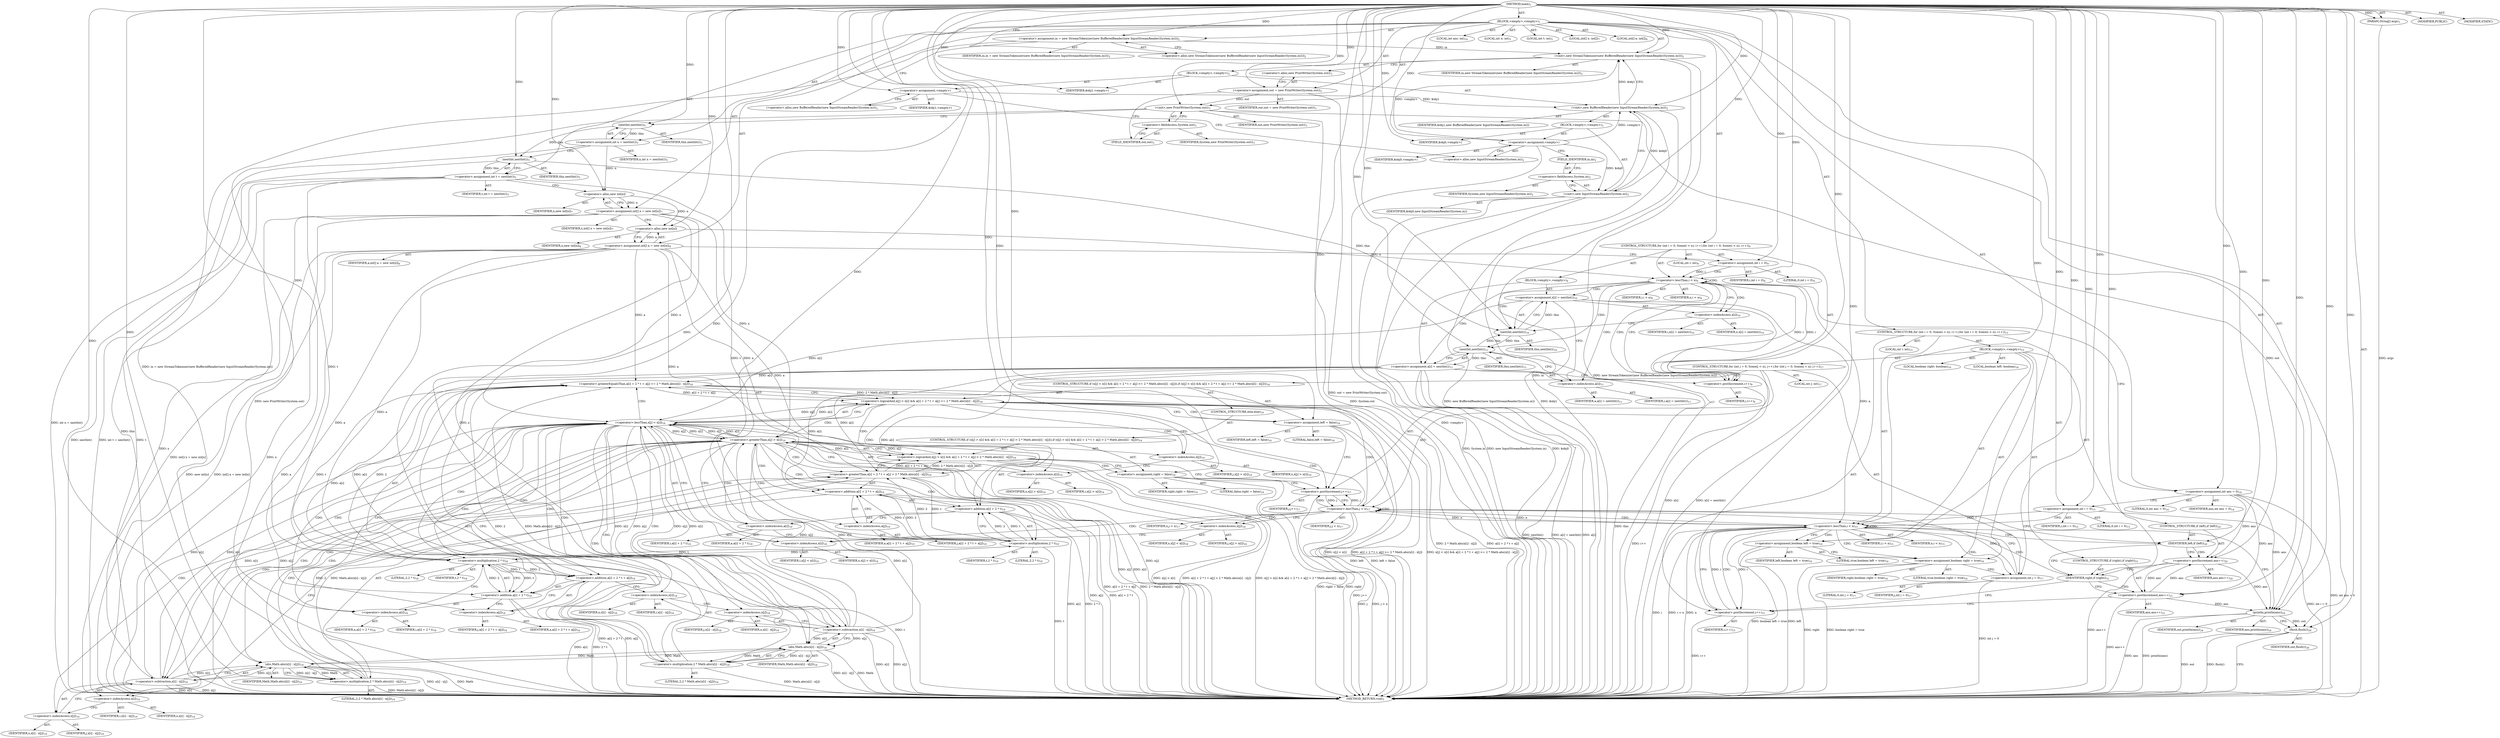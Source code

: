 digraph "main" {  
"17" [label = <(METHOD,main)<SUB>1</SUB>> ]
"18" [label = <(PARAM,String[] args)<SUB>1</SUB>> ]
"19" [label = <(BLOCK,&lt;empty&gt;,&lt;empty&gt;)<SUB>1</SUB>> ]
"20" [label = <(&lt;operator&gt;.assignment,in = new StreamTokenizer(new BufferedReader(new InputStreamReader(System.in))))<SUB>2</SUB>> ]
"21" [label = <(IDENTIFIER,in,in = new StreamTokenizer(new BufferedReader(new InputStreamReader(System.in))))<SUB>2</SUB>> ]
"22" [label = <(&lt;operator&gt;.alloc,new StreamTokenizer(new BufferedReader(new InputStreamReader(System.in))))<SUB>2</SUB>> ]
"23" [label = <(&lt;init&gt;,new StreamTokenizer(new BufferedReader(new InputStreamReader(System.in))))<SUB>2</SUB>> ]
"24" [label = <(IDENTIFIER,in,new StreamTokenizer(new BufferedReader(new InputStreamReader(System.in))))<SUB>2</SUB>> ]
"25" [label = <(BLOCK,&lt;empty&gt;,&lt;empty&gt;)<SUB>2</SUB>> ]
"26" [label = <(&lt;operator&gt;.assignment,&lt;empty&gt;)> ]
"27" [label = <(IDENTIFIER,$obj1,&lt;empty&gt;)> ]
"28" [label = <(&lt;operator&gt;.alloc,new BufferedReader(new InputStreamReader(System.in)))<SUB>2</SUB>> ]
"29" [label = <(&lt;init&gt;,new BufferedReader(new InputStreamReader(System.in)))<SUB>2</SUB>> ]
"30" [label = <(IDENTIFIER,$obj1,new BufferedReader(new InputStreamReader(System.in)))> ]
"31" [label = <(BLOCK,&lt;empty&gt;,&lt;empty&gt;)<SUB>2</SUB>> ]
"32" [label = <(&lt;operator&gt;.assignment,&lt;empty&gt;)> ]
"33" [label = <(IDENTIFIER,$obj0,&lt;empty&gt;)> ]
"34" [label = <(&lt;operator&gt;.alloc,new InputStreamReader(System.in))<SUB>2</SUB>> ]
"35" [label = <(&lt;init&gt;,new InputStreamReader(System.in))<SUB>2</SUB>> ]
"36" [label = <(IDENTIFIER,$obj0,new InputStreamReader(System.in))> ]
"37" [label = <(&lt;operator&gt;.fieldAccess,System.in)<SUB>2</SUB>> ]
"38" [label = <(IDENTIFIER,System,new InputStreamReader(System.in))<SUB>2</SUB>> ]
"39" [label = <(FIELD_IDENTIFIER,in,in)<SUB>2</SUB>> ]
"40" [label = <(IDENTIFIER,$obj0,&lt;empty&gt;)> ]
"41" [label = <(IDENTIFIER,$obj1,&lt;empty&gt;)> ]
"42" [label = <(&lt;operator&gt;.assignment,out = new PrintWriter(System.out))<SUB>3</SUB>> ]
"43" [label = <(IDENTIFIER,out,out = new PrintWriter(System.out))<SUB>3</SUB>> ]
"44" [label = <(&lt;operator&gt;.alloc,new PrintWriter(System.out))<SUB>3</SUB>> ]
"45" [label = <(&lt;init&gt;,new PrintWriter(System.out))<SUB>3</SUB>> ]
"46" [label = <(IDENTIFIER,out,new PrintWriter(System.out))<SUB>3</SUB>> ]
"47" [label = <(&lt;operator&gt;.fieldAccess,System.out)<SUB>3</SUB>> ]
"48" [label = <(IDENTIFIER,System,new PrintWriter(System.out))<SUB>3</SUB>> ]
"49" [label = <(FIELD_IDENTIFIER,out,out)<SUB>3</SUB>> ]
"50" [label = <(LOCAL,int n: int)<SUB>5</SUB>> ]
"51" [label = <(LOCAL,int t: int)<SUB>5</SUB>> ]
"52" [label = <(&lt;operator&gt;.assignment,int n = nextInt())<SUB>5</SUB>> ]
"53" [label = <(IDENTIFIER,n,int n = nextInt())<SUB>5</SUB>> ]
"54" [label = <(nextInt,nextInt())<SUB>5</SUB>> ]
"55" [label = <(IDENTIFIER,this,nextInt())<SUB>5</SUB>> ]
"56" [label = <(&lt;operator&gt;.assignment,int t = nextInt())<SUB>5</SUB>> ]
"57" [label = <(IDENTIFIER,t,int t = nextInt())<SUB>5</SUB>> ]
"58" [label = <(nextInt,nextInt())<SUB>5</SUB>> ]
"59" [label = <(IDENTIFIER,this,nextInt())<SUB>5</SUB>> ]
"60" [label = <(LOCAL,int[] x: int[])<SUB>7</SUB>> ]
"61" [label = <(&lt;operator&gt;.assignment,int[] x = new int[n])<SUB>7</SUB>> ]
"62" [label = <(IDENTIFIER,x,int[] x = new int[n])<SUB>7</SUB>> ]
"63" [label = <(&lt;operator&gt;.alloc,new int[n])> ]
"64" [label = <(IDENTIFIER,n,new int[n])<SUB>7</SUB>> ]
"65" [label = <(LOCAL,int[] a: int[])<SUB>8</SUB>> ]
"66" [label = <(&lt;operator&gt;.assignment,int[] a = new int[n])<SUB>8</SUB>> ]
"67" [label = <(IDENTIFIER,a,int[] a = new int[n])<SUB>8</SUB>> ]
"68" [label = <(&lt;operator&gt;.alloc,new int[n])> ]
"69" [label = <(IDENTIFIER,n,new int[n])<SUB>8</SUB>> ]
"70" [label = <(CONTROL_STRUCTURE,for (int i = 0; Some(i &lt; n); i++),for (int i = 0; Some(i &lt; n); i++))<SUB>9</SUB>> ]
"71" [label = <(LOCAL,int i: int)<SUB>9</SUB>> ]
"72" [label = <(&lt;operator&gt;.assignment,int i = 0)<SUB>9</SUB>> ]
"73" [label = <(IDENTIFIER,i,int i = 0)<SUB>9</SUB>> ]
"74" [label = <(LITERAL,0,int i = 0)<SUB>9</SUB>> ]
"75" [label = <(&lt;operator&gt;.lessThan,i &lt; n)<SUB>9</SUB>> ]
"76" [label = <(IDENTIFIER,i,i &lt; n)<SUB>9</SUB>> ]
"77" [label = <(IDENTIFIER,n,i &lt; n)<SUB>9</SUB>> ]
"78" [label = <(&lt;operator&gt;.postIncrement,i++)<SUB>9</SUB>> ]
"79" [label = <(IDENTIFIER,i,i++)<SUB>9</SUB>> ]
"80" [label = <(BLOCK,&lt;empty&gt;,&lt;empty&gt;)<SUB>9</SUB>> ]
"81" [label = <(&lt;operator&gt;.assignment,x[i] = nextInt())<SUB>10</SUB>> ]
"82" [label = <(&lt;operator&gt;.indexAccess,x[i])<SUB>10</SUB>> ]
"83" [label = <(IDENTIFIER,x,x[i] = nextInt())<SUB>10</SUB>> ]
"84" [label = <(IDENTIFIER,i,x[i] = nextInt())<SUB>10</SUB>> ]
"85" [label = <(nextInt,nextInt())<SUB>10</SUB>> ]
"86" [label = <(IDENTIFIER,this,nextInt())<SUB>10</SUB>> ]
"87" [label = <(&lt;operator&gt;.assignment,a[i] = nextInt())<SUB>11</SUB>> ]
"88" [label = <(&lt;operator&gt;.indexAccess,a[i])<SUB>11</SUB>> ]
"89" [label = <(IDENTIFIER,a,a[i] = nextInt())<SUB>11</SUB>> ]
"90" [label = <(IDENTIFIER,i,a[i] = nextInt())<SUB>11</SUB>> ]
"91" [label = <(nextInt,nextInt())<SUB>11</SUB>> ]
"92" [label = <(IDENTIFIER,this,nextInt())<SUB>11</SUB>> ]
"93" [label = <(LOCAL,int ans: int)<SUB>14</SUB>> ]
"94" [label = <(&lt;operator&gt;.assignment,int ans = 0)<SUB>14</SUB>> ]
"95" [label = <(IDENTIFIER,ans,int ans = 0)<SUB>14</SUB>> ]
"96" [label = <(LITERAL,0,int ans = 0)<SUB>14</SUB>> ]
"97" [label = <(CONTROL_STRUCTURE,for (int i = 0; Some(i &lt; n); i++),for (int i = 0; Some(i &lt; n); i++))<SUB>15</SUB>> ]
"98" [label = <(LOCAL,int i: int)<SUB>15</SUB>> ]
"99" [label = <(&lt;operator&gt;.assignment,int i = 0)<SUB>15</SUB>> ]
"100" [label = <(IDENTIFIER,i,int i = 0)<SUB>15</SUB>> ]
"101" [label = <(LITERAL,0,int i = 0)<SUB>15</SUB>> ]
"102" [label = <(&lt;operator&gt;.lessThan,i &lt; n)<SUB>15</SUB>> ]
"103" [label = <(IDENTIFIER,i,i &lt; n)<SUB>15</SUB>> ]
"104" [label = <(IDENTIFIER,n,i &lt; n)<SUB>15</SUB>> ]
"105" [label = <(&lt;operator&gt;.postIncrement,i++)<SUB>15</SUB>> ]
"106" [label = <(IDENTIFIER,i,i++)<SUB>15</SUB>> ]
"107" [label = <(BLOCK,&lt;empty&gt;,&lt;empty&gt;)<SUB>15</SUB>> ]
"108" [label = <(LOCAL,boolean left: boolean)<SUB>16</SUB>> ]
"109" [label = <(LOCAL,boolean right: boolean)<SUB>16</SUB>> ]
"110" [label = <(&lt;operator&gt;.assignment,boolean left = true)<SUB>16</SUB>> ]
"111" [label = <(IDENTIFIER,left,boolean left = true)<SUB>16</SUB>> ]
"112" [label = <(LITERAL,true,boolean left = true)<SUB>16</SUB>> ]
"113" [label = <(&lt;operator&gt;.assignment,boolean right = true)<SUB>16</SUB>> ]
"114" [label = <(IDENTIFIER,right,boolean right = true)<SUB>16</SUB>> ]
"115" [label = <(LITERAL,true,boolean right = true)<SUB>16</SUB>> ]
"116" [label = <(CONTROL_STRUCTURE,for (int j = 0; Some(j &lt; n); j++),for (int j = 0; Some(j &lt; n); j++))<SUB>17</SUB>> ]
"117" [label = <(LOCAL,int j: int)<SUB>17</SUB>> ]
"118" [label = <(&lt;operator&gt;.assignment,int j = 0)<SUB>17</SUB>> ]
"119" [label = <(IDENTIFIER,j,int j = 0)<SUB>17</SUB>> ]
"120" [label = <(LITERAL,0,int j = 0)<SUB>17</SUB>> ]
"121" [label = <(&lt;operator&gt;.lessThan,j &lt; n)<SUB>17</SUB>> ]
"122" [label = <(IDENTIFIER,j,j &lt; n)<SUB>17</SUB>> ]
"123" [label = <(IDENTIFIER,n,j &lt; n)<SUB>17</SUB>> ]
"124" [label = <(&lt;operator&gt;.postIncrement,j++)<SUB>17</SUB>> ]
"125" [label = <(IDENTIFIER,j,j++)<SUB>17</SUB>> ]
"126" [label = <(CONTROL_STRUCTURE,if (x[j] &lt; x[i] &amp;&amp; a[i] + 2 * t + a[j] &gt;= 2 * Math.abs(x[i] - x[j])),if (x[j] &lt; x[i] &amp;&amp; a[i] + 2 * t + a[j] &gt;= 2 * Math.abs(x[i] - x[j])))<SUB>18</SUB>> ]
"127" [label = <(&lt;operator&gt;.logicalAnd,x[j] &lt; x[i] &amp;&amp; a[i] + 2 * t + a[j] &gt;= 2 * Math.abs(x[i] - x[j]))<SUB>18</SUB>> ]
"128" [label = <(&lt;operator&gt;.lessThan,x[j] &lt; x[i])<SUB>18</SUB>> ]
"129" [label = <(&lt;operator&gt;.indexAccess,x[j])<SUB>18</SUB>> ]
"130" [label = <(IDENTIFIER,x,x[j] &lt; x[i])<SUB>18</SUB>> ]
"131" [label = <(IDENTIFIER,j,x[j] &lt; x[i])<SUB>18</SUB>> ]
"132" [label = <(&lt;operator&gt;.indexAccess,x[i])<SUB>18</SUB>> ]
"133" [label = <(IDENTIFIER,x,x[j] &lt; x[i])<SUB>18</SUB>> ]
"134" [label = <(IDENTIFIER,i,x[j] &lt; x[i])<SUB>18</SUB>> ]
"135" [label = <(&lt;operator&gt;.greaterEqualsThan,a[i] + 2 * t + a[j] &gt;= 2 * Math.abs(x[i] - x[j]))<SUB>18</SUB>> ]
"136" [label = <(&lt;operator&gt;.addition,a[i] + 2 * t + a[j])<SUB>18</SUB>> ]
"137" [label = <(&lt;operator&gt;.addition,a[i] + 2 * t)<SUB>18</SUB>> ]
"138" [label = <(&lt;operator&gt;.indexAccess,a[i])<SUB>18</SUB>> ]
"139" [label = <(IDENTIFIER,a,a[i] + 2 * t)<SUB>18</SUB>> ]
"140" [label = <(IDENTIFIER,i,a[i] + 2 * t)<SUB>18</SUB>> ]
"141" [label = <(&lt;operator&gt;.multiplication,2 * t)<SUB>18</SUB>> ]
"142" [label = <(LITERAL,2,2 * t)<SUB>18</SUB>> ]
"143" [label = <(IDENTIFIER,t,2 * t)<SUB>18</SUB>> ]
"144" [label = <(&lt;operator&gt;.indexAccess,a[j])<SUB>18</SUB>> ]
"145" [label = <(IDENTIFIER,a,a[i] + 2 * t + a[j])<SUB>18</SUB>> ]
"146" [label = <(IDENTIFIER,j,a[i] + 2 * t + a[j])<SUB>18</SUB>> ]
"147" [label = <(&lt;operator&gt;.multiplication,2 * Math.abs(x[i] - x[j]))<SUB>18</SUB>> ]
"148" [label = <(LITERAL,2,2 * Math.abs(x[i] - x[j]))<SUB>18</SUB>> ]
"149" [label = <(abs,Math.abs(x[i] - x[j]))<SUB>18</SUB>> ]
"150" [label = <(IDENTIFIER,Math,Math.abs(x[i] - x[j]))<SUB>18</SUB>> ]
"151" [label = <(&lt;operator&gt;.subtraction,x[i] - x[j])<SUB>18</SUB>> ]
"152" [label = <(&lt;operator&gt;.indexAccess,x[i])<SUB>18</SUB>> ]
"153" [label = <(IDENTIFIER,x,x[i] - x[j])<SUB>18</SUB>> ]
"154" [label = <(IDENTIFIER,i,x[i] - x[j])<SUB>18</SUB>> ]
"155" [label = <(&lt;operator&gt;.indexAccess,x[j])<SUB>18</SUB>> ]
"156" [label = <(IDENTIFIER,x,x[i] - x[j])<SUB>18</SUB>> ]
"157" [label = <(IDENTIFIER,j,x[i] - x[j])<SUB>18</SUB>> ]
"158" [label = <(&lt;operator&gt;.assignment,left = false)<SUB>18</SUB>> ]
"159" [label = <(IDENTIFIER,left,left = false)<SUB>18</SUB>> ]
"160" [label = <(LITERAL,false,left = false)<SUB>18</SUB>> ]
"161" [label = <(CONTROL_STRUCTURE,else,else)<SUB>19</SUB>> ]
"162" [label = <(CONTROL_STRUCTURE,if (x[j] &gt; x[i] &amp;&amp; a[i] + 2 * t + a[j] &gt; 2 * Math.abs(x[i] - x[j])),if (x[j] &gt; x[i] &amp;&amp; a[i] + 2 * t + a[j] &gt; 2 * Math.abs(x[i] - x[j])))<SUB>19</SUB>> ]
"163" [label = <(&lt;operator&gt;.logicalAnd,x[j] &gt; x[i] &amp;&amp; a[i] + 2 * t + a[j] &gt; 2 * Math.abs(x[i] - x[j]))<SUB>19</SUB>> ]
"164" [label = <(&lt;operator&gt;.greaterThan,x[j] &gt; x[i])<SUB>19</SUB>> ]
"165" [label = <(&lt;operator&gt;.indexAccess,x[j])<SUB>19</SUB>> ]
"166" [label = <(IDENTIFIER,x,x[j] &gt; x[i])<SUB>19</SUB>> ]
"167" [label = <(IDENTIFIER,j,x[j] &gt; x[i])<SUB>19</SUB>> ]
"168" [label = <(&lt;operator&gt;.indexAccess,x[i])<SUB>19</SUB>> ]
"169" [label = <(IDENTIFIER,x,x[j] &gt; x[i])<SUB>19</SUB>> ]
"170" [label = <(IDENTIFIER,i,x[j] &gt; x[i])<SUB>19</SUB>> ]
"171" [label = <(&lt;operator&gt;.greaterThan,a[i] + 2 * t + a[j] &gt; 2 * Math.abs(x[i] - x[j]))<SUB>19</SUB>> ]
"172" [label = <(&lt;operator&gt;.addition,a[i] + 2 * t + a[j])<SUB>19</SUB>> ]
"173" [label = <(&lt;operator&gt;.addition,a[i] + 2 * t)<SUB>19</SUB>> ]
"174" [label = <(&lt;operator&gt;.indexAccess,a[i])<SUB>19</SUB>> ]
"175" [label = <(IDENTIFIER,a,a[i] + 2 * t)<SUB>19</SUB>> ]
"176" [label = <(IDENTIFIER,i,a[i] + 2 * t)<SUB>19</SUB>> ]
"177" [label = <(&lt;operator&gt;.multiplication,2 * t)<SUB>19</SUB>> ]
"178" [label = <(LITERAL,2,2 * t)<SUB>19</SUB>> ]
"179" [label = <(IDENTIFIER,t,2 * t)<SUB>19</SUB>> ]
"180" [label = <(&lt;operator&gt;.indexAccess,a[j])<SUB>19</SUB>> ]
"181" [label = <(IDENTIFIER,a,a[i] + 2 * t + a[j])<SUB>19</SUB>> ]
"182" [label = <(IDENTIFIER,j,a[i] + 2 * t + a[j])<SUB>19</SUB>> ]
"183" [label = <(&lt;operator&gt;.multiplication,2 * Math.abs(x[i] - x[j]))<SUB>19</SUB>> ]
"184" [label = <(LITERAL,2,2 * Math.abs(x[i] - x[j]))<SUB>19</SUB>> ]
"185" [label = <(abs,Math.abs(x[i] - x[j]))<SUB>19</SUB>> ]
"186" [label = <(IDENTIFIER,Math,Math.abs(x[i] - x[j]))<SUB>19</SUB>> ]
"187" [label = <(&lt;operator&gt;.subtraction,x[i] - x[j])<SUB>19</SUB>> ]
"188" [label = <(&lt;operator&gt;.indexAccess,x[i])<SUB>19</SUB>> ]
"189" [label = <(IDENTIFIER,x,x[i] - x[j])<SUB>19</SUB>> ]
"190" [label = <(IDENTIFIER,i,x[i] - x[j])<SUB>19</SUB>> ]
"191" [label = <(&lt;operator&gt;.indexAccess,x[j])<SUB>19</SUB>> ]
"192" [label = <(IDENTIFIER,x,x[i] - x[j])<SUB>19</SUB>> ]
"193" [label = <(IDENTIFIER,j,x[i] - x[j])<SUB>19</SUB>> ]
"194" [label = <(&lt;operator&gt;.assignment,right = false)<SUB>19</SUB>> ]
"195" [label = <(IDENTIFIER,right,right = false)<SUB>19</SUB>> ]
"196" [label = <(LITERAL,false,right = false)<SUB>19</SUB>> ]
"197" [label = <(CONTROL_STRUCTURE,if (left),if (left))<SUB>20</SUB>> ]
"198" [label = <(IDENTIFIER,left,if (left))<SUB>20</SUB>> ]
"199" [label = <(&lt;operator&gt;.postIncrement,ans++)<SUB>20</SUB>> ]
"200" [label = <(IDENTIFIER,ans,ans++)<SUB>20</SUB>> ]
"201" [label = <(CONTROL_STRUCTURE,if (right),if (right))<SUB>21</SUB>> ]
"202" [label = <(IDENTIFIER,right,if (right))<SUB>21</SUB>> ]
"203" [label = <(&lt;operator&gt;.postIncrement,ans++)<SUB>21</SUB>> ]
"204" [label = <(IDENTIFIER,ans,ans++)<SUB>21</SUB>> ]
"205" [label = <(println,println(ans))<SUB>24</SUB>> ]
"206" [label = <(IDENTIFIER,out,println(ans))<SUB>24</SUB>> ]
"207" [label = <(IDENTIFIER,ans,println(ans))<SUB>24</SUB>> ]
"208" [label = <(flush,flush())<SUB>26</SUB>> ]
"209" [label = <(IDENTIFIER,out,flush())<SUB>26</SUB>> ]
"210" [label = <(MODIFIER,PUBLIC)> ]
"211" [label = <(MODIFIER,STATIC)> ]
"212" [label = <(METHOD_RETURN,void)<SUB>1</SUB>> ]
  "17" -> "18"  [ label = "AST: "] 
  "17" -> "19"  [ label = "AST: "] 
  "17" -> "210"  [ label = "AST: "] 
  "17" -> "211"  [ label = "AST: "] 
  "17" -> "212"  [ label = "AST: "] 
  "19" -> "20"  [ label = "AST: "] 
  "19" -> "23"  [ label = "AST: "] 
  "19" -> "42"  [ label = "AST: "] 
  "19" -> "45"  [ label = "AST: "] 
  "19" -> "50"  [ label = "AST: "] 
  "19" -> "51"  [ label = "AST: "] 
  "19" -> "52"  [ label = "AST: "] 
  "19" -> "56"  [ label = "AST: "] 
  "19" -> "60"  [ label = "AST: "] 
  "19" -> "61"  [ label = "AST: "] 
  "19" -> "65"  [ label = "AST: "] 
  "19" -> "66"  [ label = "AST: "] 
  "19" -> "70"  [ label = "AST: "] 
  "19" -> "93"  [ label = "AST: "] 
  "19" -> "94"  [ label = "AST: "] 
  "19" -> "97"  [ label = "AST: "] 
  "19" -> "205"  [ label = "AST: "] 
  "19" -> "208"  [ label = "AST: "] 
  "20" -> "21"  [ label = "AST: "] 
  "20" -> "22"  [ label = "AST: "] 
  "23" -> "24"  [ label = "AST: "] 
  "23" -> "25"  [ label = "AST: "] 
  "25" -> "26"  [ label = "AST: "] 
  "25" -> "29"  [ label = "AST: "] 
  "25" -> "41"  [ label = "AST: "] 
  "26" -> "27"  [ label = "AST: "] 
  "26" -> "28"  [ label = "AST: "] 
  "29" -> "30"  [ label = "AST: "] 
  "29" -> "31"  [ label = "AST: "] 
  "31" -> "32"  [ label = "AST: "] 
  "31" -> "35"  [ label = "AST: "] 
  "31" -> "40"  [ label = "AST: "] 
  "32" -> "33"  [ label = "AST: "] 
  "32" -> "34"  [ label = "AST: "] 
  "35" -> "36"  [ label = "AST: "] 
  "35" -> "37"  [ label = "AST: "] 
  "37" -> "38"  [ label = "AST: "] 
  "37" -> "39"  [ label = "AST: "] 
  "42" -> "43"  [ label = "AST: "] 
  "42" -> "44"  [ label = "AST: "] 
  "45" -> "46"  [ label = "AST: "] 
  "45" -> "47"  [ label = "AST: "] 
  "47" -> "48"  [ label = "AST: "] 
  "47" -> "49"  [ label = "AST: "] 
  "52" -> "53"  [ label = "AST: "] 
  "52" -> "54"  [ label = "AST: "] 
  "54" -> "55"  [ label = "AST: "] 
  "56" -> "57"  [ label = "AST: "] 
  "56" -> "58"  [ label = "AST: "] 
  "58" -> "59"  [ label = "AST: "] 
  "61" -> "62"  [ label = "AST: "] 
  "61" -> "63"  [ label = "AST: "] 
  "63" -> "64"  [ label = "AST: "] 
  "66" -> "67"  [ label = "AST: "] 
  "66" -> "68"  [ label = "AST: "] 
  "68" -> "69"  [ label = "AST: "] 
  "70" -> "71"  [ label = "AST: "] 
  "70" -> "72"  [ label = "AST: "] 
  "70" -> "75"  [ label = "AST: "] 
  "70" -> "78"  [ label = "AST: "] 
  "70" -> "80"  [ label = "AST: "] 
  "72" -> "73"  [ label = "AST: "] 
  "72" -> "74"  [ label = "AST: "] 
  "75" -> "76"  [ label = "AST: "] 
  "75" -> "77"  [ label = "AST: "] 
  "78" -> "79"  [ label = "AST: "] 
  "80" -> "81"  [ label = "AST: "] 
  "80" -> "87"  [ label = "AST: "] 
  "81" -> "82"  [ label = "AST: "] 
  "81" -> "85"  [ label = "AST: "] 
  "82" -> "83"  [ label = "AST: "] 
  "82" -> "84"  [ label = "AST: "] 
  "85" -> "86"  [ label = "AST: "] 
  "87" -> "88"  [ label = "AST: "] 
  "87" -> "91"  [ label = "AST: "] 
  "88" -> "89"  [ label = "AST: "] 
  "88" -> "90"  [ label = "AST: "] 
  "91" -> "92"  [ label = "AST: "] 
  "94" -> "95"  [ label = "AST: "] 
  "94" -> "96"  [ label = "AST: "] 
  "97" -> "98"  [ label = "AST: "] 
  "97" -> "99"  [ label = "AST: "] 
  "97" -> "102"  [ label = "AST: "] 
  "97" -> "105"  [ label = "AST: "] 
  "97" -> "107"  [ label = "AST: "] 
  "99" -> "100"  [ label = "AST: "] 
  "99" -> "101"  [ label = "AST: "] 
  "102" -> "103"  [ label = "AST: "] 
  "102" -> "104"  [ label = "AST: "] 
  "105" -> "106"  [ label = "AST: "] 
  "107" -> "108"  [ label = "AST: "] 
  "107" -> "109"  [ label = "AST: "] 
  "107" -> "110"  [ label = "AST: "] 
  "107" -> "113"  [ label = "AST: "] 
  "107" -> "116"  [ label = "AST: "] 
  "107" -> "197"  [ label = "AST: "] 
  "107" -> "201"  [ label = "AST: "] 
  "110" -> "111"  [ label = "AST: "] 
  "110" -> "112"  [ label = "AST: "] 
  "113" -> "114"  [ label = "AST: "] 
  "113" -> "115"  [ label = "AST: "] 
  "116" -> "117"  [ label = "AST: "] 
  "116" -> "118"  [ label = "AST: "] 
  "116" -> "121"  [ label = "AST: "] 
  "116" -> "124"  [ label = "AST: "] 
  "116" -> "126"  [ label = "AST: "] 
  "118" -> "119"  [ label = "AST: "] 
  "118" -> "120"  [ label = "AST: "] 
  "121" -> "122"  [ label = "AST: "] 
  "121" -> "123"  [ label = "AST: "] 
  "124" -> "125"  [ label = "AST: "] 
  "126" -> "127"  [ label = "AST: "] 
  "126" -> "158"  [ label = "AST: "] 
  "126" -> "161"  [ label = "AST: "] 
  "127" -> "128"  [ label = "AST: "] 
  "127" -> "135"  [ label = "AST: "] 
  "128" -> "129"  [ label = "AST: "] 
  "128" -> "132"  [ label = "AST: "] 
  "129" -> "130"  [ label = "AST: "] 
  "129" -> "131"  [ label = "AST: "] 
  "132" -> "133"  [ label = "AST: "] 
  "132" -> "134"  [ label = "AST: "] 
  "135" -> "136"  [ label = "AST: "] 
  "135" -> "147"  [ label = "AST: "] 
  "136" -> "137"  [ label = "AST: "] 
  "136" -> "144"  [ label = "AST: "] 
  "137" -> "138"  [ label = "AST: "] 
  "137" -> "141"  [ label = "AST: "] 
  "138" -> "139"  [ label = "AST: "] 
  "138" -> "140"  [ label = "AST: "] 
  "141" -> "142"  [ label = "AST: "] 
  "141" -> "143"  [ label = "AST: "] 
  "144" -> "145"  [ label = "AST: "] 
  "144" -> "146"  [ label = "AST: "] 
  "147" -> "148"  [ label = "AST: "] 
  "147" -> "149"  [ label = "AST: "] 
  "149" -> "150"  [ label = "AST: "] 
  "149" -> "151"  [ label = "AST: "] 
  "151" -> "152"  [ label = "AST: "] 
  "151" -> "155"  [ label = "AST: "] 
  "152" -> "153"  [ label = "AST: "] 
  "152" -> "154"  [ label = "AST: "] 
  "155" -> "156"  [ label = "AST: "] 
  "155" -> "157"  [ label = "AST: "] 
  "158" -> "159"  [ label = "AST: "] 
  "158" -> "160"  [ label = "AST: "] 
  "161" -> "162"  [ label = "AST: "] 
  "162" -> "163"  [ label = "AST: "] 
  "162" -> "194"  [ label = "AST: "] 
  "163" -> "164"  [ label = "AST: "] 
  "163" -> "171"  [ label = "AST: "] 
  "164" -> "165"  [ label = "AST: "] 
  "164" -> "168"  [ label = "AST: "] 
  "165" -> "166"  [ label = "AST: "] 
  "165" -> "167"  [ label = "AST: "] 
  "168" -> "169"  [ label = "AST: "] 
  "168" -> "170"  [ label = "AST: "] 
  "171" -> "172"  [ label = "AST: "] 
  "171" -> "183"  [ label = "AST: "] 
  "172" -> "173"  [ label = "AST: "] 
  "172" -> "180"  [ label = "AST: "] 
  "173" -> "174"  [ label = "AST: "] 
  "173" -> "177"  [ label = "AST: "] 
  "174" -> "175"  [ label = "AST: "] 
  "174" -> "176"  [ label = "AST: "] 
  "177" -> "178"  [ label = "AST: "] 
  "177" -> "179"  [ label = "AST: "] 
  "180" -> "181"  [ label = "AST: "] 
  "180" -> "182"  [ label = "AST: "] 
  "183" -> "184"  [ label = "AST: "] 
  "183" -> "185"  [ label = "AST: "] 
  "185" -> "186"  [ label = "AST: "] 
  "185" -> "187"  [ label = "AST: "] 
  "187" -> "188"  [ label = "AST: "] 
  "187" -> "191"  [ label = "AST: "] 
  "188" -> "189"  [ label = "AST: "] 
  "188" -> "190"  [ label = "AST: "] 
  "191" -> "192"  [ label = "AST: "] 
  "191" -> "193"  [ label = "AST: "] 
  "194" -> "195"  [ label = "AST: "] 
  "194" -> "196"  [ label = "AST: "] 
  "197" -> "198"  [ label = "AST: "] 
  "197" -> "199"  [ label = "AST: "] 
  "199" -> "200"  [ label = "AST: "] 
  "201" -> "202"  [ label = "AST: "] 
  "201" -> "203"  [ label = "AST: "] 
  "203" -> "204"  [ label = "AST: "] 
  "205" -> "206"  [ label = "AST: "] 
  "205" -> "207"  [ label = "AST: "] 
  "208" -> "209"  [ label = "AST: "] 
  "20" -> "28"  [ label = "CFG: "] 
  "23" -> "44"  [ label = "CFG: "] 
  "42" -> "49"  [ label = "CFG: "] 
  "45" -> "54"  [ label = "CFG: "] 
  "52" -> "58"  [ label = "CFG: "] 
  "56" -> "63"  [ label = "CFG: "] 
  "61" -> "68"  [ label = "CFG: "] 
  "66" -> "72"  [ label = "CFG: "] 
  "94" -> "99"  [ label = "CFG: "] 
  "205" -> "208"  [ label = "CFG: "] 
  "208" -> "212"  [ label = "CFG: "] 
  "22" -> "20"  [ label = "CFG: "] 
  "44" -> "42"  [ label = "CFG: "] 
  "47" -> "45"  [ label = "CFG: "] 
  "54" -> "52"  [ label = "CFG: "] 
  "58" -> "56"  [ label = "CFG: "] 
  "63" -> "61"  [ label = "CFG: "] 
  "68" -> "66"  [ label = "CFG: "] 
  "72" -> "75"  [ label = "CFG: "] 
  "75" -> "82"  [ label = "CFG: "] 
  "75" -> "94"  [ label = "CFG: "] 
  "78" -> "75"  [ label = "CFG: "] 
  "99" -> "102"  [ label = "CFG: "] 
  "102" -> "110"  [ label = "CFG: "] 
  "102" -> "205"  [ label = "CFG: "] 
  "105" -> "102"  [ label = "CFG: "] 
  "26" -> "34"  [ label = "CFG: "] 
  "29" -> "23"  [ label = "CFG: "] 
  "49" -> "47"  [ label = "CFG: "] 
  "81" -> "88"  [ label = "CFG: "] 
  "87" -> "78"  [ label = "CFG: "] 
  "110" -> "113"  [ label = "CFG: "] 
  "113" -> "118"  [ label = "CFG: "] 
  "28" -> "26"  [ label = "CFG: "] 
  "82" -> "85"  [ label = "CFG: "] 
  "85" -> "81"  [ label = "CFG: "] 
  "88" -> "91"  [ label = "CFG: "] 
  "91" -> "87"  [ label = "CFG: "] 
  "118" -> "121"  [ label = "CFG: "] 
  "121" -> "198"  [ label = "CFG: "] 
  "121" -> "129"  [ label = "CFG: "] 
  "124" -> "121"  [ label = "CFG: "] 
  "198" -> "202"  [ label = "CFG: "] 
  "198" -> "199"  [ label = "CFG: "] 
  "199" -> "202"  [ label = "CFG: "] 
  "202" -> "203"  [ label = "CFG: "] 
  "202" -> "105"  [ label = "CFG: "] 
  "203" -> "105"  [ label = "CFG: "] 
  "32" -> "39"  [ label = "CFG: "] 
  "35" -> "29"  [ label = "CFG: "] 
  "127" -> "158"  [ label = "CFG: "] 
  "127" -> "165"  [ label = "CFG: "] 
  "158" -> "124"  [ label = "CFG: "] 
  "34" -> "32"  [ label = "CFG: "] 
  "37" -> "35"  [ label = "CFG: "] 
  "128" -> "127"  [ label = "CFG: "] 
  "128" -> "138"  [ label = "CFG: "] 
  "135" -> "127"  [ label = "CFG: "] 
  "39" -> "37"  [ label = "CFG: "] 
  "129" -> "132"  [ label = "CFG: "] 
  "132" -> "128"  [ label = "CFG: "] 
  "136" -> "152"  [ label = "CFG: "] 
  "147" -> "135"  [ label = "CFG: "] 
  "163" -> "194"  [ label = "CFG: "] 
  "163" -> "124"  [ label = "CFG: "] 
  "194" -> "124"  [ label = "CFG: "] 
  "137" -> "144"  [ label = "CFG: "] 
  "144" -> "136"  [ label = "CFG: "] 
  "149" -> "147"  [ label = "CFG: "] 
  "164" -> "163"  [ label = "CFG: "] 
  "164" -> "174"  [ label = "CFG: "] 
  "171" -> "163"  [ label = "CFG: "] 
  "138" -> "141"  [ label = "CFG: "] 
  "141" -> "137"  [ label = "CFG: "] 
  "151" -> "149"  [ label = "CFG: "] 
  "165" -> "168"  [ label = "CFG: "] 
  "168" -> "164"  [ label = "CFG: "] 
  "172" -> "188"  [ label = "CFG: "] 
  "183" -> "171"  [ label = "CFG: "] 
  "152" -> "155"  [ label = "CFG: "] 
  "155" -> "151"  [ label = "CFG: "] 
  "173" -> "180"  [ label = "CFG: "] 
  "180" -> "172"  [ label = "CFG: "] 
  "185" -> "183"  [ label = "CFG: "] 
  "174" -> "177"  [ label = "CFG: "] 
  "177" -> "173"  [ label = "CFG: "] 
  "187" -> "185"  [ label = "CFG: "] 
  "188" -> "191"  [ label = "CFG: "] 
  "191" -> "187"  [ label = "CFG: "] 
  "17" -> "22"  [ label = "CFG: "] 
  "18" -> "212"  [ label = "DDG: args"] 
  "20" -> "212"  [ label = "DDG: in = new StreamTokenizer(new BufferedReader(new InputStreamReader(System.in)))"] 
  "23" -> "212"  [ label = "DDG: in"] 
  "29" -> "212"  [ label = "DDG: $obj1"] 
  "32" -> "212"  [ label = "DDG: &lt;empty&gt;"] 
  "35" -> "212"  [ label = "DDG: $obj0"] 
  "35" -> "212"  [ label = "DDG: System.in"] 
  "35" -> "212"  [ label = "DDG: new InputStreamReader(System.in)"] 
  "29" -> "212"  [ label = "DDG: new BufferedReader(new InputStreamReader(System.in))"] 
  "23" -> "212"  [ label = "DDG: new StreamTokenizer(new BufferedReader(new InputStreamReader(System.in)))"] 
  "42" -> "212"  [ label = "DDG: out = new PrintWriter(System.out)"] 
  "45" -> "212"  [ label = "DDG: System.out"] 
  "45" -> "212"  [ label = "DDG: new PrintWriter(System.out)"] 
  "52" -> "212"  [ label = "DDG: int n = nextInt()"] 
  "56" -> "212"  [ label = "DDG: t"] 
  "58" -> "212"  [ label = "DDG: this"] 
  "56" -> "212"  [ label = "DDG: nextInt()"] 
  "56" -> "212"  [ label = "DDG: int t = nextInt()"] 
  "61" -> "212"  [ label = "DDG: x"] 
  "61" -> "212"  [ label = "DDG: int[] x = new int[n]"] 
  "66" -> "212"  [ label = "DDG: a"] 
  "66" -> "212"  [ label = "DDG: new int[n]"] 
  "66" -> "212"  [ label = "DDG: int[] a = new int[n]"] 
  "94" -> "212"  [ label = "DDG: int ans = 0"] 
  "99" -> "212"  [ label = "DDG: int i = 0"] 
  "102" -> "212"  [ label = "DDG: i"] 
  "102" -> "212"  [ label = "DDG: n"] 
  "102" -> "212"  [ label = "DDG: i &lt; n"] 
  "205" -> "212"  [ label = "DDG: ans"] 
  "205" -> "212"  [ label = "DDG: println(ans)"] 
  "208" -> "212"  [ label = "DDG: out"] 
  "208" -> "212"  [ label = "DDG: flush()"] 
  "110" -> "212"  [ label = "DDG: left"] 
  "110" -> "212"  [ label = "DDG: boolean left = true"] 
  "113" -> "212"  [ label = "DDG: right"] 
  "113" -> "212"  [ label = "DDG: boolean right = true"] 
  "118" -> "212"  [ label = "DDG: int j = 0"] 
  "121" -> "212"  [ label = "DDG: j"] 
  "121" -> "212"  [ label = "DDG: j &lt; n"] 
  "199" -> "212"  [ label = "DDG: ans++"] 
  "203" -> "212"  [ label = "DDG: ans++"] 
  "105" -> "212"  [ label = "DDG: i++"] 
  "128" -> "212"  [ label = "DDG: x[j]"] 
  "128" -> "212"  [ label = "DDG: x[i]"] 
  "127" -> "212"  [ label = "DDG: x[j] &lt; x[i]"] 
  "137" -> "212"  [ label = "DDG: a[i]"] 
  "141" -> "212"  [ label = "DDG: t"] 
  "137" -> "212"  [ label = "DDG: 2 * t"] 
  "136" -> "212"  [ label = "DDG: a[i] + 2 * t"] 
  "136" -> "212"  [ label = "DDG: a[j]"] 
  "135" -> "212"  [ label = "DDG: a[i] + 2 * t + a[j]"] 
  "149" -> "212"  [ label = "DDG: Math"] 
  "151" -> "212"  [ label = "DDG: x[i]"] 
  "151" -> "212"  [ label = "DDG: x[j]"] 
  "149" -> "212"  [ label = "DDG: x[i] - x[j]"] 
  "147" -> "212"  [ label = "DDG: Math.abs(x[i] - x[j])"] 
  "135" -> "212"  [ label = "DDG: 2 * Math.abs(x[i] - x[j])"] 
  "127" -> "212"  [ label = "DDG: a[i] + 2 * t + a[j] &gt;= 2 * Math.abs(x[i] - x[j])"] 
  "127" -> "212"  [ label = "DDG: x[j] &lt; x[i] &amp;&amp; a[i] + 2 * t + a[j] &gt;= 2 * Math.abs(x[i] - x[j])"] 
  "164" -> "212"  [ label = "DDG: x[j]"] 
  "164" -> "212"  [ label = "DDG: x[i]"] 
  "163" -> "212"  [ label = "DDG: x[j] &gt; x[i]"] 
  "173" -> "212"  [ label = "DDG: a[i]"] 
  "177" -> "212"  [ label = "DDG: t"] 
  "173" -> "212"  [ label = "DDG: 2 * t"] 
  "172" -> "212"  [ label = "DDG: a[i] + 2 * t"] 
  "172" -> "212"  [ label = "DDG: a[j]"] 
  "171" -> "212"  [ label = "DDG: a[i] + 2 * t + a[j]"] 
  "185" -> "212"  [ label = "DDG: Math"] 
  "187" -> "212"  [ label = "DDG: x[i]"] 
  "187" -> "212"  [ label = "DDG: x[j]"] 
  "185" -> "212"  [ label = "DDG: x[i] - x[j]"] 
  "183" -> "212"  [ label = "DDG: Math.abs(x[i] - x[j])"] 
  "171" -> "212"  [ label = "DDG: 2 * Math.abs(x[i] - x[j])"] 
  "163" -> "212"  [ label = "DDG: a[i] + 2 * t + a[j] &gt; 2 * Math.abs(x[i] - x[j])"] 
  "163" -> "212"  [ label = "DDG: x[j] &gt; x[i] &amp;&amp; a[i] + 2 * t + a[j] &gt; 2 * Math.abs(x[i] - x[j])"] 
  "194" -> "212"  [ label = "DDG: right"] 
  "194" -> "212"  [ label = "DDG: right = false"] 
  "158" -> "212"  [ label = "DDG: left"] 
  "158" -> "212"  [ label = "DDG: left = false"] 
  "124" -> "212"  [ label = "DDG: j++"] 
  "81" -> "212"  [ label = "DDG: x[i]"] 
  "81" -> "212"  [ label = "DDG: x[i] = nextInt()"] 
  "87" -> "212"  [ label = "DDG: a[i]"] 
  "91" -> "212"  [ label = "DDG: this"] 
  "87" -> "212"  [ label = "DDG: nextInt()"] 
  "87" -> "212"  [ label = "DDG: a[i] = nextInt()"] 
  "78" -> "212"  [ label = "DDG: i++"] 
  "17" -> "18"  [ label = "DDG: "] 
  "17" -> "20"  [ label = "DDG: "] 
  "17" -> "42"  [ label = "DDG: "] 
  "54" -> "52"  [ label = "DDG: this"] 
  "58" -> "56"  [ label = "DDG: this"] 
  "63" -> "61"  [ label = "DDG: n"] 
  "68" -> "66"  [ label = "DDG: n"] 
  "17" -> "94"  [ label = "DDG: "] 
  "20" -> "23"  [ label = "DDG: in"] 
  "17" -> "23"  [ label = "DDG: "] 
  "32" -> "23"  [ label = "DDG: &lt;empty&gt;"] 
  "29" -> "23"  [ label = "DDG: $obj1"] 
  "42" -> "45"  [ label = "DDG: out"] 
  "17" -> "45"  [ label = "DDG: "] 
  "17" -> "72"  [ label = "DDG: "] 
  "17" -> "99"  [ label = "DDG: "] 
  "45" -> "205"  [ label = "DDG: out"] 
  "17" -> "205"  [ label = "DDG: "] 
  "94" -> "205"  [ label = "DDG: ans"] 
  "199" -> "205"  [ label = "DDG: ans"] 
  "203" -> "205"  [ label = "DDG: ans"] 
  "205" -> "208"  [ label = "DDG: out"] 
  "17" -> "208"  [ label = "DDG: "] 
  "17" -> "26"  [ label = "DDG: "] 
  "17" -> "41"  [ label = "DDG: "] 
  "17" -> "54"  [ label = "DDG: "] 
  "54" -> "58"  [ label = "DDG: this"] 
  "17" -> "58"  [ label = "DDG: "] 
  "52" -> "63"  [ label = "DDG: n"] 
  "17" -> "63"  [ label = "DDG: "] 
  "63" -> "68"  [ label = "DDG: n"] 
  "17" -> "68"  [ label = "DDG: "] 
  "72" -> "75"  [ label = "DDG: i"] 
  "78" -> "75"  [ label = "DDG: i"] 
  "17" -> "75"  [ label = "DDG: "] 
  "68" -> "75"  [ label = "DDG: n"] 
  "75" -> "78"  [ label = "DDG: i"] 
  "17" -> "78"  [ label = "DDG: "] 
  "85" -> "81"  [ label = "DDG: this"] 
  "91" -> "87"  [ label = "DDG: this"] 
  "99" -> "102"  [ label = "DDG: i"] 
  "105" -> "102"  [ label = "DDG: i"] 
  "17" -> "102"  [ label = "DDG: "] 
  "75" -> "102"  [ label = "DDG: n"] 
  "121" -> "102"  [ label = "DDG: n"] 
  "102" -> "105"  [ label = "DDG: i"] 
  "17" -> "105"  [ label = "DDG: "] 
  "17" -> "110"  [ label = "DDG: "] 
  "17" -> "113"  [ label = "DDG: "] 
  "26" -> "29"  [ label = "DDG: $obj1"] 
  "17" -> "29"  [ label = "DDG: "] 
  "32" -> "29"  [ label = "DDG: &lt;empty&gt;"] 
  "35" -> "29"  [ label = "DDG: $obj0"] 
  "17" -> "118"  [ label = "DDG: "] 
  "17" -> "198"  [ label = "DDG: "] 
  "17" -> "202"  [ label = "DDG: "] 
  "17" -> "32"  [ label = "DDG: "] 
  "17" -> "40"  [ label = "DDG: "] 
  "58" -> "85"  [ label = "DDG: this"] 
  "91" -> "85"  [ label = "DDG: this"] 
  "17" -> "85"  [ label = "DDG: "] 
  "85" -> "91"  [ label = "DDG: this"] 
  "17" -> "91"  [ label = "DDG: "] 
  "118" -> "121"  [ label = "DDG: j"] 
  "124" -> "121"  [ label = "DDG: j"] 
  "17" -> "121"  [ label = "DDG: "] 
  "102" -> "121"  [ label = "DDG: n"] 
  "121" -> "124"  [ label = "DDG: j"] 
  "17" -> "124"  [ label = "DDG: "] 
  "17" -> "158"  [ label = "DDG: "] 
  "94" -> "199"  [ label = "DDG: ans"] 
  "203" -> "199"  [ label = "DDG: ans"] 
  "17" -> "199"  [ label = "DDG: "] 
  "94" -> "203"  [ label = "DDG: ans"] 
  "199" -> "203"  [ label = "DDG: ans"] 
  "17" -> "203"  [ label = "DDG: "] 
  "32" -> "35"  [ label = "DDG: $obj0"] 
  "17" -> "35"  [ label = "DDG: "] 
  "128" -> "127"  [ label = "DDG: x[j]"] 
  "128" -> "127"  [ label = "DDG: x[i]"] 
  "135" -> "127"  [ label = "DDG: a[i] + 2 * t + a[j]"] 
  "135" -> "127"  [ label = "DDG: 2 * Math.abs(x[i] - x[j])"] 
  "61" -> "128"  [ label = "DDG: x"] 
  "151" -> "128"  [ label = "DDG: x[j]"] 
  "164" -> "128"  [ label = "DDG: x[j]"] 
  "187" -> "128"  [ label = "DDG: x[j]"] 
  "151" -> "128"  [ label = "DDG: x[i]"] 
  "164" -> "128"  [ label = "DDG: x[i]"] 
  "187" -> "128"  [ label = "DDG: x[i]"] 
  "81" -> "128"  [ label = "DDG: x[i]"] 
  "66" -> "135"  [ label = "DDG: a"] 
  "87" -> "135"  [ label = "DDG: a[i]"] 
  "141" -> "135"  [ label = "DDG: 2"] 
  "141" -> "135"  [ label = "DDG: t"] 
  "147" -> "135"  [ label = "DDG: 2"] 
  "147" -> "135"  [ label = "DDG: Math.abs(x[i] - x[j])"] 
  "17" -> "194"  [ label = "DDG: "] 
  "66" -> "136"  [ label = "DDG: a"] 
  "87" -> "136"  [ label = "DDG: a[i]"] 
  "141" -> "136"  [ label = "DDG: 2"] 
  "141" -> "136"  [ label = "DDG: t"] 
  "17" -> "147"  [ label = "DDG: "] 
  "149" -> "147"  [ label = "DDG: Math"] 
  "149" -> "147"  [ label = "DDG: x[i] - x[j]"] 
  "164" -> "163"  [ label = "DDG: x[j]"] 
  "164" -> "163"  [ label = "DDG: x[i]"] 
  "171" -> "163"  [ label = "DDG: a[i] + 2 * t + a[j]"] 
  "171" -> "163"  [ label = "DDG: 2 * Math.abs(x[i] - x[j])"] 
  "66" -> "137"  [ label = "DDG: a"] 
  "87" -> "137"  [ label = "DDG: a[i]"] 
  "141" -> "137"  [ label = "DDG: 2"] 
  "141" -> "137"  [ label = "DDG: t"] 
  "185" -> "149"  [ label = "DDG: Math"] 
  "17" -> "149"  [ label = "DDG: "] 
  "151" -> "149"  [ label = "DDG: x[i]"] 
  "151" -> "149"  [ label = "DDG: x[j]"] 
  "61" -> "164"  [ label = "DDG: x"] 
  "128" -> "164"  [ label = "DDG: x[j]"] 
  "151" -> "164"  [ label = "DDG: x[j]"] 
  "128" -> "164"  [ label = "DDG: x[i]"] 
  "151" -> "164"  [ label = "DDG: x[i]"] 
  "66" -> "171"  [ label = "DDG: a"] 
  "87" -> "171"  [ label = "DDG: a[i]"] 
  "177" -> "171"  [ label = "DDG: 2"] 
  "177" -> "171"  [ label = "DDG: t"] 
  "183" -> "171"  [ label = "DDG: 2"] 
  "183" -> "171"  [ label = "DDG: Math.abs(x[i] - x[j])"] 
  "17" -> "141"  [ label = "DDG: "] 
  "56" -> "141"  [ label = "DDG: t"] 
  "177" -> "141"  [ label = "DDG: t"] 
  "61" -> "151"  [ label = "DDG: x"] 
  "128" -> "151"  [ label = "DDG: x[i]"] 
  "128" -> "151"  [ label = "DDG: x[j]"] 
  "66" -> "172"  [ label = "DDG: a"] 
  "87" -> "172"  [ label = "DDG: a[i]"] 
  "177" -> "172"  [ label = "DDG: 2"] 
  "177" -> "172"  [ label = "DDG: t"] 
  "17" -> "183"  [ label = "DDG: "] 
  "185" -> "183"  [ label = "DDG: Math"] 
  "185" -> "183"  [ label = "DDG: x[i] - x[j]"] 
  "66" -> "173"  [ label = "DDG: a"] 
  "87" -> "173"  [ label = "DDG: a[i]"] 
  "177" -> "173"  [ label = "DDG: 2"] 
  "177" -> "173"  [ label = "DDG: t"] 
  "149" -> "185"  [ label = "DDG: Math"] 
  "17" -> "185"  [ label = "DDG: "] 
  "187" -> "185"  [ label = "DDG: x[i]"] 
  "187" -> "185"  [ label = "DDG: x[j]"] 
  "17" -> "177"  [ label = "DDG: "] 
  "56" -> "177"  [ label = "DDG: t"] 
  "141" -> "177"  [ label = "DDG: t"] 
  "61" -> "187"  [ label = "DDG: x"] 
  "164" -> "187"  [ label = "DDG: x[i]"] 
  "164" -> "187"  [ label = "DDG: x[j]"] 
  "75" -> "75"  [ label = "CDG: "] 
  "75" -> "81"  [ label = "CDG: "] 
  "75" -> "85"  [ label = "CDG: "] 
  "75" -> "87"  [ label = "CDG: "] 
  "75" -> "91"  [ label = "CDG: "] 
  "75" -> "88"  [ label = "CDG: "] 
  "75" -> "82"  [ label = "CDG: "] 
  "75" -> "78"  [ label = "CDG: "] 
  "102" -> "113"  [ label = "CDG: "] 
  "102" -> "102"  [ label = "CDG: "] 
  "102" -> "198"  [ label = "CDG: "] 
  "102" -> "121"  [ label = "CDG: "] 
  "102" -> "118"  [ label = "CDG: "] 
  "102" -> "202"  [ label = "CDG: "] 
  "102" -> "105"  [ label = "CDG: "] 
  "102" -> "110"  [ label = "CDG: "] 
  "121" -> "128"  [ label = "CDG: "] 
  "121" -> "132"  [ label = "CDG: "] 
  "121" -> "121"  [ label = "CDG: "] 
  "121" -> "129"  [ label = "CDG: "] 
  "121" -> "127"  [ label = "CDG: "] 
  "121" -> "124"  [ label = "CDG: "] 
  "198" -> "199"  [ label = "CDG: "] 
  "202" -> "203"  [ label = "CDG: "] 
  "127" -> "163"  [ label = "CDG: "] 
  "127" -> "168"  [ label = "CDG: "] 
  "127" -> "164"  [ label = "CDG: "] 
  "127" -> "158"  [ label = "CDG: "] 
  "127" -> "165"  [ label = "CDG: "] 
  "128" -> "136"  [ label = "CDG: "] 
  "128" -> "149"  [ label = "CDG: "] 
  "128" -> "151"  [ label = "CDG: "] 
  "128" -> "144"  [ label = "CDG: "] 
  "128" -> "138"  [ label = "CDG: "] 
  "128" -> "137"  [ label = "CDG: "] 
  "128" -> "152"  [ label = "CDG: "] 
  "128" -> "155"  [ label = "CDG: "] 
  "128" -> "141"  [ label = "CDG: "] 
  "128" -> "147"  [ label = "CDG: "] 
  "128" -> "135"  [ label = "CDG: "] 
  "163" -> "194"  [ label = "CDG: "] 
  "164" -> "188"  [ label = "CDG: "] 
  "164" -> "185"  [ label = "CDG: "] 
  "164" -> "191"  [ label = "CDG: "] 
  "164" -> "187"  [ label = "CDG: "] 
  "164" -> "173"  [ label = "CDG: "] 
  "164" -> "174"  [ label = "CDG: "] 
  "164" -> "180"  [ label = "CDG: "] 
  "164" -> "171"  [ label = "CDG: "] 
  "164" -> "183"  [ label = "CDG: "] 
  "164" -> "177"  [ label = "CDG: "] 
  "164" -> "172"  [ label = "CDG: "] 
}
